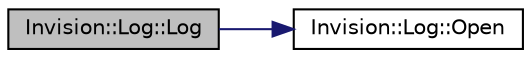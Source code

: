 digraph "Invision::Log::Log"
{
 // LATEX_PDF_SIZE
  edge [fontname="Helvetica",fontsize="10",labelfontname="Helvetica",labelfontsize="10"];
  node [fontname="Helvetica",fontsize="10",shape=record];
  rankdir="LR";
  Node1 [label="Invision::Log::Log",height=0.2,width=0.4,color="black", fillcolor="grey75", style="filled", fontcolor="black",tooltip=" "];
  Node1 -> Node2 [color="midnightblue",fontsize="10",style="solid",fontname="Helvetica"];
  Node2 [label="Invision::Log::Open",height=0.2,width=0.4,color="black", fillcolor="white", style="filled",URL="$class_invision_1_1_log.html#aaeb0f59829695083b84c79e373f6518b",tooltip=" "];
}
